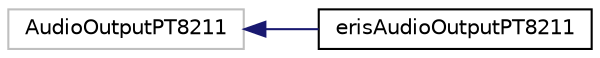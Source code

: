 digraph "Graphical Class Hierarchy"
{
 // LATEX_PDF_SIZE
  edge [fontname="Helvetica",fontsize="10",labelfontname="Helvetica",labelfontsize="10"];
  node [fontname="Helvetica",fontsize="10",shape=record];
  rankdir="LR";
  Node209 [label="AudioOutputPT8211",height=0.2,width=0.4,color="grey75", fillcolor="white", style="filled",tooltip=" "];
  Node209 -> Node0 [dir="back",color="midnightblue",fontsize="10",style="solid",fontname="Helvetica"];
  Node0 [label="erisAudioOutputPT8211",height=0.2,width=0.4,color="black", fillcolor="white", style="filled",URL="$classeris_audio_output_p_t8211.html",tooltip=" "];
}
